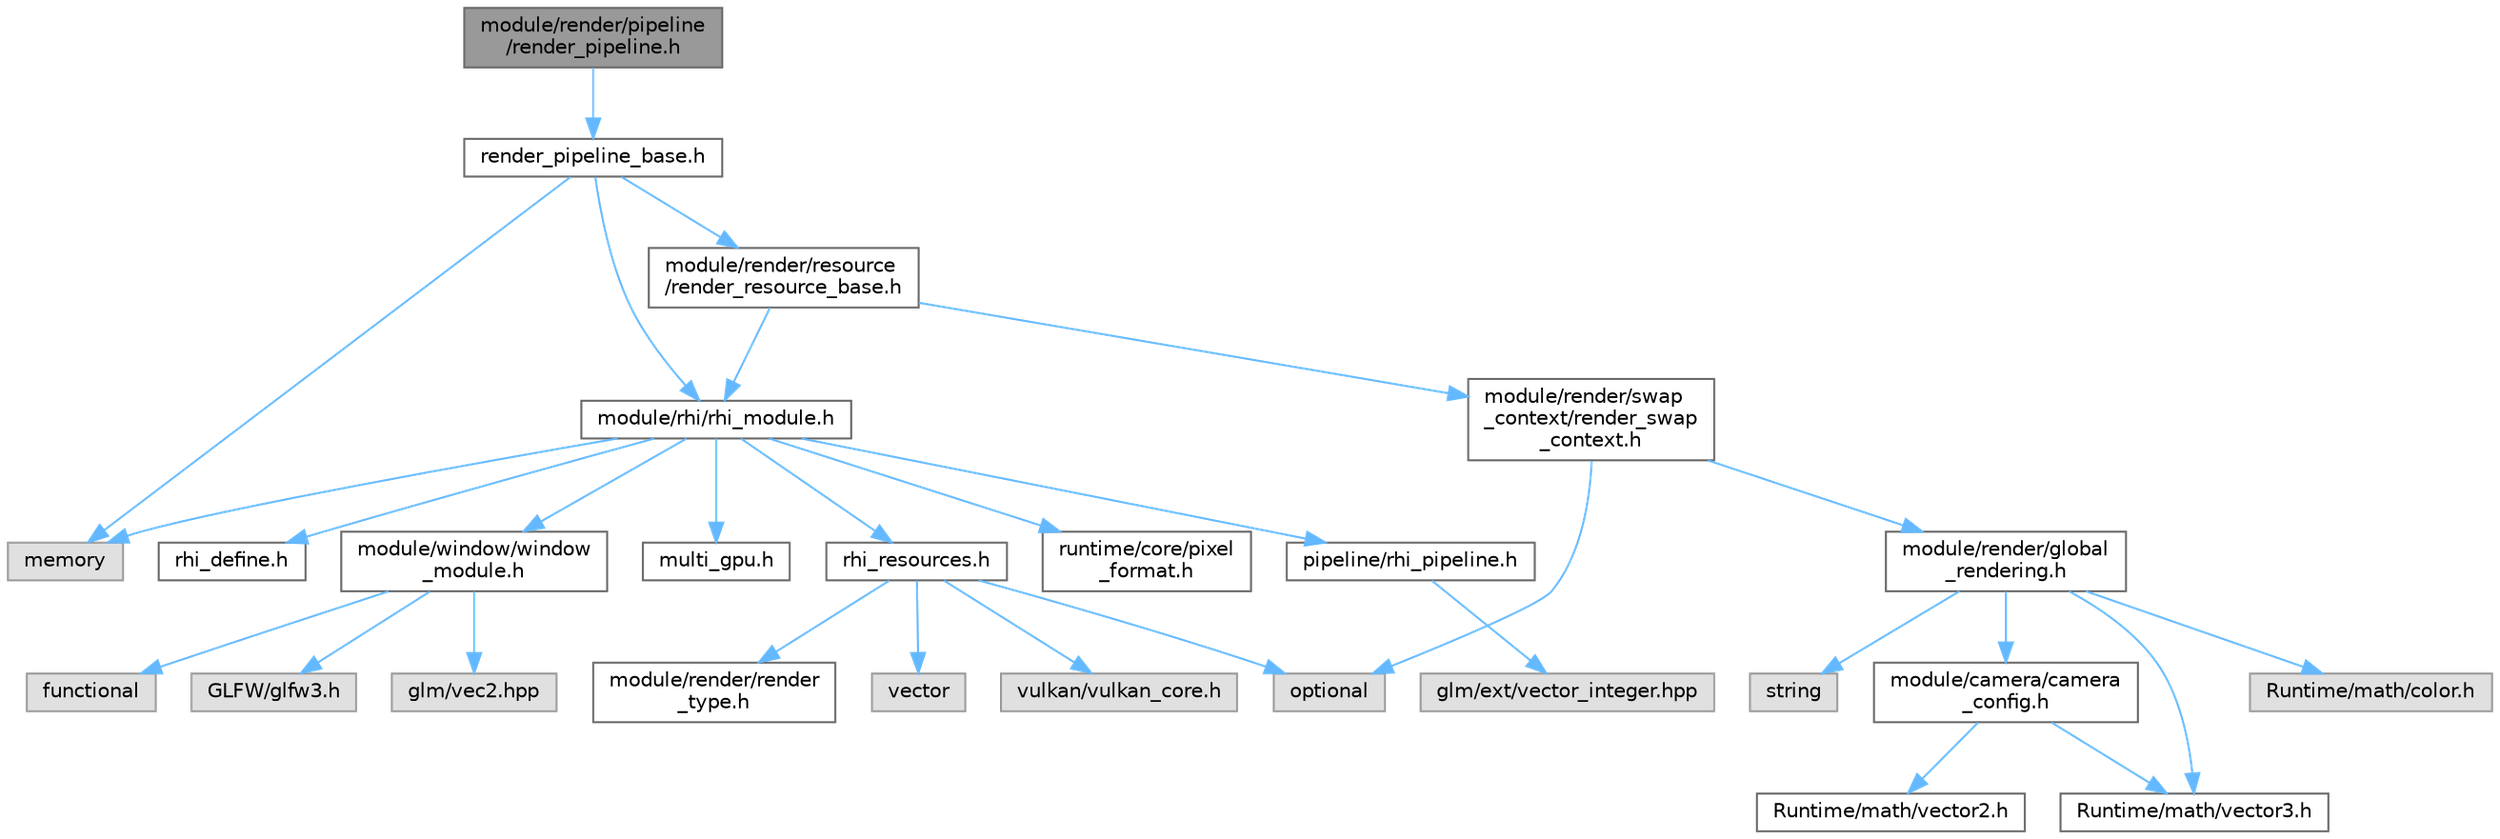 digraph "module/render/pipeline/render_pipeline.h"
{
 // LATEX_PDF_SIZE
  bgcolor="transparent";
  edge [fontname=Helvetica,fontsize=10,labelfontname=Helvetica,labelfontsize=10];
  node [fontname=Helvetica,fontsize=10,shape=box,height=0.2,width=0.4];
  Node1 [id="Node000001",label="module/render/pipeline\l/render_pipeline.h",height=0.2,width=0.4,color="gray40", fillcolor="grey60", style="filled", fontcolor="black",tooltip=" "];
  Node1 -> Node2 [id="edge30_Node000001_Node000002",color="steelblue1",style="solid",tooltip=" "];
  Node2 [id="Node000002",label="render_pipeline_base.h",height=0.2,width=0.4,color="grey40", fillcolor="white", style="filled",URL="$render__pipeline__base_8h.html",tooltip=" "];
  Node2 -> Node3 [id="edge31_Node000002_Node000003",color="steelblue1",style="solid",tooltip=" "];
  Node3 [id="Node000003",label="memory",height=0.2,width=0.4,color="grey60", fillcolor="#E0E0E0", style="filled",tooltip=" "];
  Node2 -> Node4 [id="edge32_Node000002_Node000004",color="steelblue1",style="solid",tooltip=" "];
  Node4 [id="Node000004",label="module/render/resource\l/render_resource_base.h",height=0.2,width=0.4,color="grey40", fillcolor="white", style="filled",URL="$render__resource__base_8h.html",tooltip=" "];
  Node4 -> Node5 [id="edge33_Node000004_Node000005",color="steelblue1",style="solid",tooltip=" "];
  Node5 [id="Node000005",label="module/render/swap\l_context/render_swap\l_context.h",height=0.2,width=0.4,color="grey40", fillcolor="white", style="filled",URL="$render__swap__context_8h.html",tooltip=" "];
  Node5 -> Node6 [id="edge34_Node000005_Node000006",color="steelblue1",style="solid",tooltip=" "];
  Node6 [id="Node000006",label="optional",height=0.2,width=0.4,color="grey60", fillcolor="#E0E0E0", style="filled",tooltip=" "];
  Node5 -> Node7 [id="edge35_Node000005_Node000007",color="steelblue1",style="solid",tooltip=" "];
  Node7 [id="Node000007",label="module/render/global\l_rendering.h",height=0.2,width=0.4,color="grey40", fillcolor="white", style="filled",URL="$global__rendering_8h.html",tooltip=" "];
  Node7 -> Node8 [id="edge36_Node000007_Node000008",color="steelblue1",style="solid",tooltip=" "];
  Node8 [id="Node000008",label="string",height=0.2,width=0.4,color="grey60", fillcolor="#E0E0E0", style="filled",tooltip=" "];
  Node7 -> Node9 [id="edge37_Node000007_Node000009",color="steelblue1",style="solid",tooltip=" "];
  Node9 [id="Node000009",label="module/camera/camera\l_config.h",height=0.2,width=0.4,color="grey40", fillcolor="white", style="filled",URL="$camera__config_8h.html",tooltip=" "];
  Node9 -> Node10 [id="edge38_Node000009_Node000010",color="steelblue1",style="solid",tooltip=" "];
  Node10 [id="Node000010",label="Runtime/math/vector2.h",height=0.2,width=0.4,color="grey40", fillcolor="white", style="filled",URL="$vector2_8h.html",tooltip=" "];
  Node9 -> Node11 [id="edge39_Node000009_Node000011",color="steelblue1",style="solid",tooltip=" "];
  Node11 [id="Node000011",label="Runtime/math/vector3.h",height=0.2,width=0.4,color="grey40", fillcolor="white", style="filled",URL="$vector3_8h.html",tooltip=" "];
  Node7 -> Node12 [id="edge40_Node000007_Node000012",color="steelblue1",style="solid",tooltip=" "];
  Node12 [id="Node000012",label="Runtime/math/color.h",height=0.2,width=0.4,color="grey60", fillcolor="#E0E0E0", style="filled",tooltip=" "];
  Node7 -> Node11 [id="edge41_Node000007_Node000011",color="steelblue1",style="solid",tooltip=" "];
  Node4 -> Node13 [id="edge42_Node000004_Node000013",color="steelblue1",style="solid",tooltip=" "];
  Node13 [id="Node000013",label="module/rhi/rhi_module.h",height=0.2,width=0.4,color="grey40", fillcolor="white", style="filled",URL="$rhi__module_8h.html",tooltip=" "];
  Node13 -> Node14 [id="edge43_Node000013_Node000014",color="steelblue1",style="solid",tooltip=" "];
  Node14 [id="Node000014",label="module/window/window\l_module.h",height=0.2,width=0.4,color="grey40", fillcolor="white", style="filled",URL="$window__module_8h.html",tooltip=" "];
  Node14 -> Node15 [id="edge44_Node000014_Node000015",color="steelblue1",style="solid",tooltip=" "];
  Node15 [id="Node000015",label="functional",height=0.2,width=0.4,color="grey60", fillcolor="#E0E0E0", style="filled",tooltip=" "];
  Node14 -> Node16 [id="edge45_Node000014_Node000016",color="steelblue1",style="solid",tooltip=" "];
  Node16 [id="Node000016",label="GLFW/glfw3.h",height=0.2,width=0.4,color="grey60", fillcolor="#E0E0E0", style="filled",tooltip=" "];
  Node14 -> Node17 [id="edge46_Node000014_Node000017",color="steelblue1",style="solid",tooltip=" "];
  Node17 [id="Node000017",label="glm/vec2.hpp",height=0.2,width=0.4,color="grey60", fillcolor="#E0E0E0", style="filled",tooltip=" "];
  Node13 -> Node3 [id="edge47_Node000013_Node000003",color="steelblue1",style="solid",tooltip=" "];
  Node13 -> Node18 [id="edge48_Node000013_Node000018",color="steelblue1",style="solid",tooltip=" "];
  Node18 [id="Node000018",label="multi_gpu.h",height=0.2,width=0.4,color="grey40", fillcolor="white", style="filled",URL="$multi__gpu_8h.html",tooltip=" "];
  Node13 -> Node19 [id="edge49_Node000013_Node000019",color="steelblue1",style="solid",tooltip=" "];
  Node19 [id="Node000019",label="runtime/core/pixel\l_format.h",height=0.2,width=0.4,color="grey40", fillcolor="white", style="filled",URL="$pixel__format_8h.html",tooltip=" "];
  Node13 -> Node20 [id="edge50_Node000013_Node000020",color="steelblue1",style="solid",tooltip=" "];
  Node20 [id="Node000020",label="rhi_define.h",height=0.2,width=0.4,color="grey40", fillcolor="white", style="filled",URL="$rhi__define_8h.html",tooltip=" "];
  Node13 -> Node21 [id="edge51_Node000013_Node000021",color="steelblue1",style="solid",tooltip=" "];
  Node21 [id="Node000021",label="rhi_resources.h",height=0.2,width=0.4,color="grey40", fillcolor="white", style="filled",URL="$rhi__resources_8h.html",tooltip=" "];
  Node21 -> Node6 [id="edge52_Node000021_Node000006",color="steelblue1",style="solid",tooltip=" "];
  Node21 -> Node22 [id="edge53_Node000021_Node000022",color="steelblue1",style="solid",tooltip=" "];
  Node22 [id="Node000022",label="vulkan/vulkan_core.h",height=0.2,width=0.4,color="grey60", fillcolor="#E0E0E0", style="filled",tooltip=" "];
  Node21 -> Node23 [id="edge54_Node000021_Node000023",color="steelblue1",style="solid",tooltip=" "];
  Node23 [id="Node000023",label="module/render/render\l_type.h",height=0.2,width=0.4,color="grey40", fillcolor="white", style="filled",URL="$render__type_8h.html",tooltip=" "];
  Node21 -> Node24 [id="edge55_Node000021_Node000024",color="steelblue1",style="solid",tooltip=" "];
  Node24 [id="Node000024",label="vector",height=0.2,width=0.4,color="grey60", fillcolor="#E0E0E0", style="filled",tooltip=" "];
  Node13 -> Node25 [id="edge56_Node000013_Node000025",color="steelblue1",style="solid",tooltip=" "];
  Node25 [id="Node000025",label="pipeline/rhi_pipeline.h",height=0.2,width=0.4,color="grey40", fillcolor="white", style="filled",URL="$rhi__pipeline_8h.html",tooltip=" "];
  Node25 -> Node26 [id="edge57_Node000025_Node000026",color="steelblue1",style="solid",tooltip=" "];
  Node26 [id="Node000026",label="glm/ext/vector_integer.hpp",height=0.2,width=0.4,color="grey60", fillcolor="#E0E0E0", style="filled",tooltip=" "];
  Node2 -> Node13 [id="edge58_Node000002_Node000013",color="steelblue1",style="solid",tooltip=" "];
}

